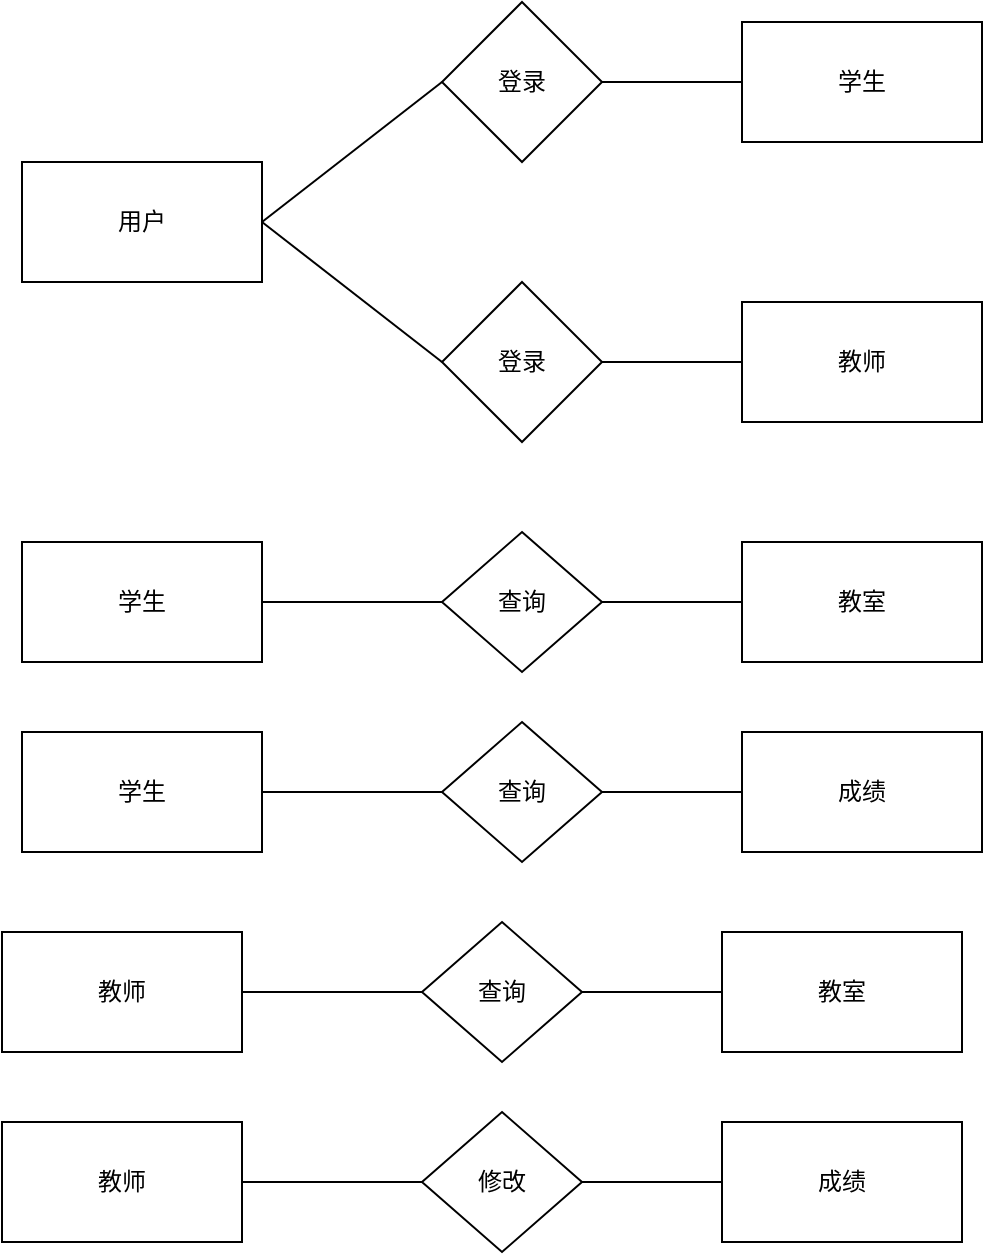 <mxfile version="25.0.3">
  <diagram id="R2lEEEUBdFMjLlhIrx00" name="Page-1">
    <mxGraphModel dx="1719" dy="753" grid="1" gridSize="10" guides="1" tooltips="1" connect="1" arrows="1" fold="1" page="1" pageScale="1" pageWidth="850" pageHeight="1100" math="0" shadow="0" extFonts="Permanent Marker^https://fonts.googleapis.com/css?family=Permanent+Marker">
      <root>
        <mxCell id="0" />
        <mxCell id="1" parent="0" />
        <mxCell id="if75Rxp205JPK9Q7uc5i-1" value="用户" style="rounded=0;whiteSpace=wrap;html=1;" vertex="1" parent="1">
          <mxGeometry x="160" y="250" width="120" height="60" as="geometry" />
        </mxCell>
        <mxCell id="if75Rxp205JPK9Q7uc5i-2" value="学生" style="rounded=0;whiteSpace=wrap;html=1;" vertex="1" parent="1">
          <mxGeometry x="520" y="180" width="120" height="60" as="geometry" />
        </mxCell>
        <mxCell id="if75Rxp205JPK9Q7uc5i-3" value="教师" style="rounded=0;whiteSpace=wrap;html=1;" vertex="1" parent="1">
          <mxGeometry x="520" y="320" width="120" height="60" as="geometry" />
        </mxCell>
        <mxCell id="if75Rxp205JPK9Q7uc5i-4" value="学生" style="rounded=0;whiteSpace=wrap;html=1;" vertex="1" parent="1">
          <mxGeometry x="160" y="440" width="120" height="60" as="geometry" />
        </mxCell>
        <mxCell id="if75Rxp205JPK9Q7uc5i-5" value="教室" style="rounded=0;whiteSpace=wrap;html=1;" vertex="1" parent="1">
          <mxGeometry x="520" y="440" width="120" height="60" as="geometry" />
        </mxCell>
        <mxCell id="if75Rxp205JPK9Q7uc5i-6" value="查询" style="rhombus;whiteSpace=wrap;html=1;" vertex="1" parent="1">
          <mxGeometry x="370" y="435" width="80" height="70" as="geometry" />
        </mxCell>
        <mxCell id="if75Rxp205JPK9Q7uc5i-11" value="" style="endArrow=none;html=1;rounded=0;exitX=1;exitY=0.5;exitDx=0;exitDy=0;entryX=0;entryY=0.5;entryDx=0;entryDy=0;" edge="1" parent="1" source="if75Rxp205JPK9Q7uc5i-4" target="if75Rxp205JPK9Q7uc5i-6">
          <mxGeometry width="50" height="50" relative="1" as="geometry">
            <mxPoint x="400" y="360" as="sourcePoint" />
            <mxPoint x="450" y="310" as="targetPoint" />
          </mxGeometry>
        </mxCell>
        <mxCell id="if75Rxp205JPK9Q7uc5i-12" value="" style="endArrow=none;html=1;rounded=0;exitX=1;exitY=0.5;exitDx=0;exitDy=0;entryX=0;entryY=0.5;entryDx=0;entryDy=0;" edge="1" parent="1" source="if75Rxp205JPK9Q7uc5i-6" target="if75Rxp205JPK9Q7uc5i-5">
          <mxGeometry width="50" height="50" relative="1" as="geometry">
            <mxPoint x="450" y="472.5" as="sourcePoint" />
            <mxPoint x="540" y="477.5" as="targetPoint" />
          </mxGeometry>
        </mxCell>
        <mxCell id="if75Rxp205JPK9Q7uc5i-13" value="学生" style="rounded=0;whiteSpace=wrap;html=1;" vertex="1" parent="1">
          <mxGeometry x="160" y="535" width="120" height="60" as="geometry" />
        </mxCell>
        <mxCell id="if75Rxp205JPK9Q7uc5i-14" value="成绩" style="rounded=0;whiteSpace=wrap;html=1;" vertex="1" parent="1">
          <mxGeometry x="520" y="535" width="120" height="60" as="geometry" />
        </mxCell>
        <mxCell id="if75Rxp205JPK9Q7uc5i-15" value="查询" style="rhombus;whiteSpace=wrap;html=1;" vertex="1" parent="1">
          <mxGeometry x="370" y="530" width="80" height="70" as="geometry" />
        </mxCell>
        <mxCell id="if75Rxp205JPK9Q7uc5i-16" value="" style="endArrow=none;html=1;rounded=0;exitX=1;exitY=0.5;exitDx=0;exitDy=0;entryX=0;entryY=0.5;entryDx=0;entryDy=0;" edge="1" parent="1" source="if75Rxp205JPK9Q7uc5i-13" target="if75Rxp205JPK9Q7uc5i-15">
          <mxGeometry width="50" height="50" relative="1" as="geometry">
            <mxPoint x="400" y="455" as="sourcePoint" />
            <mxPoint x="450" y="405" as="targetPoint" />
          </mxGeometry>
        </mxCell>
        <mxCell id="if75Rxp205JPK9Q7uc5i-17" value="" style="endArrow=none;html=1;rounded=0;exitX=1;exitY=0.5;exitDx=0;exitDy=0;entryX=0;entryY=0.5;entryDx=0;entryDy=0;" edge="1" parent="1" source="if75Rxp205JPK9Q7uc5i-15" target="if75Rxp205JPK9Q7uc5i-14">
          <mxGeometry width="50" height="50" relative="1" as="geometry">
            <mxPoint x="450" y="567.5" as="sourcePoint" />
            <mxPoint x="540" y="572.5" as="targetPoint" />
          </mxGeometry>
        </mxCell>
        <mxCell id="if75Rxp205JPK9Q7uc5i-20" value="教师" style="rounded=0;whiteSpace=wrap;html=1;" vertex="1" parent="1">
          <mxGeometry x="150" y="635" width="120" height="60" as="geometry" />
        </mxCell>
        <mxCell id="if75Rxp205JPK9Q7uc5i-21" value="教室" style="rounded=0;whiteSpace=wrap;html=1;" vertex="1" parent="1">
          <mxGeometry x="510" y="635" width="120" height="60" as="geometry" />
        </mxCell>
        <mxCell id="if75Rxp205JPK9Q7uc5i-22" value="查询" style="rhombus;whiteSpace=wrap;html=1;" vertex="1" parent="1">
          <mxGeometry x="360" y="630" width="80" height="70" as="geometry" />
        </mxCell>
        <mxCell id="if75Rxp205JPK9Q7uc5i-23" value="" style="endArrow=none;html=1;rounded=0;exitX=1;exitY=0.5;exitDx=0;exitDy=0;entryX=0;entryY=0.5;entryDx=0;entryDy=0;" edge="1" parent="1" source="if75Rxp205JPK9Q7uc5i-20" target="if75Rxp205JPK9Q7uc5i-22">
          <mxGeometry width="50" height="50" relative="1" as="geometry">
            <mxPoint x="390" y="555" as="sourcePoint" />
            <mxPoint x="440" y="505" as="targetPoint" />
          </mxGeometry>
        </mxCell>
        <mxCell id="if75Rxp205JPK9Q7uc5i-24" value="" style="endArrow=none;html=1;rounded=0;exitX=1;exitY=0.5;exitDx=0;exitDy=0;entryX=0;entryY=0.5;entryDx=0;entryDy=0;" edge="1" parent="1" source="if75Rxp205JPK9Q7uc5i-22" target="if75Rxp205JPK9Q7uc5i-21">
          <mxGeometry width="50" height="50" relative="1" as="geometry">
            <mxPoint x="440" y="667.5" as="sourcePoint" />
            <mxPoint x="530" y="672.5" as="targetPoint" />
          </mxGeometry>
        </mxCell>
        <mxCell id="if75Rxp205JPK9Q7uc5i-25" value="教师" style="rounded=0;whiteSpace=wrap;html=1;" vertex="1" parent="1">
          <mxGeometry x="150" y="730" width="120" height="60" as="geometry" />
        </mxCell>
        <mxCell id="if75Rxp205JPK9Q7uc5i-26" value="成绩" style="rounded=0;whiteSpace=wrap;html=1;" vertex="1" parent="1">
          <mxGeometry x="510" y="730" width="120" height="60" as="geometry" />
        </mxCell>
        <mxCell id="if75Rxp205JPK9Q7uc5i-27" value="修改" style="rhombus;whiteSpace=wrap;html=1;" vertex="1" parent="1">
          <mxGeometry x="360" y="725" width="80" height="70" as="geometry" />
        </mxCell>
        <mxCell id="if75Rxp205JPK9Q7uc5i-28" value="" style="endArrow=none;html=1;rounded=0;exitX=1;exitY=0.5;exitDx=0;exitDy=0;entryX=0;entryY=0.5;entryDx=0;entryDy=0;" edge="1" parent="1" source="if75Rxp205JPK9Q7uc5i-25" target="if75Rxp205JPK9Q7uc5i-27">
          <mxGeometry width="50" height="50" relative="1" as="geometry">
            <mxPoint x="390" y="650" as="sourcePoint" />
            <mxPoint x="440" y="600" as="targetPoint" />
          </mxGeometry>
        </mxCell>
        <mxCell id="if75Rxp205JPK9Q7uc5i-29" value="" style="endArrow=none;html=1;rounded=0;exitX=1;exitY=0.5;exitDx=0;exitDy=0;entryX=0;entryY=0.5;entryDx=0;entryDy=0;" edge="1" parent="1" source="if75Rxp205JPK9Q7uc5i-27" target="if75Rxp205JPK9Q7uc5i-26">
          <mxGeometry width="50" height="50" relative="1" as="geometry">
            <mxPoint x="440" y="762.5" as="sourcePoint" />
            <mxPoint x="530" y="767.5" as="targetPoint" />
          </mxGeometry>
        </mxCell>
        <mxCell id="if75Rxp205JPK9Q7uc5i-30" value="登录" style="rhombus;whiteSpace=wrap;html=1;" vertex="1" parent="1">
          <mxGeometry x="370" y="310" width="80" height="80" as="geometry" />
        </mxCell>
        <mxCell id="if75Rxp205JPK9Q7uc5i-31" value="登录" style="rhombus;whiteSpace=wrap;html=1;" vertex="1" parent="1">
          <mxGeometry x="370" y="170" width="80" height="80" as="geometry" />
        </mxCell>
        <mxCell id="if75Rxp205JPK9Q7uc5i-32" value="" style="endArrow=none;html=1;rounded=0;exitX=1;exitY=0.5;exitDx=0;exitDy=0;entryX=0;entryY=0.5;entryDx=0;entryDy=0;" edge="1" parent="1" source="if75Rxp205JPK9Q7uc5i-1" target="if75Rxp205JPK9Q7uc5i-30">
          <mxGeometry width="50" height="50" relative="1" as="geometry">
            <mxPoint x="370" y="410" as="sourcePoint" />
            <mxPoint x="420" y="360" as="targetPoint" />
          </mxGeometry>
        </mxCell>
        <mxCell id="if75Rxp205JPK9Q7uc5i-33" value="" style="endArrow=none;html=1;rounded=0;exitX=1;exitY=0.5;exitDx=0;exitDy=0;entryX=0;entryY=0.5;entryDx=0;entryDy=0;" edge="1" parent="1" source="if75Rxp205JPK9Q7uc5i-30" target="if75Rxp205JPK9Q7uc5i-3">
          <mxGeometry width="50" height="50" relative="1" as="geometry">
            <mxPoint x="460" y="350" as="sourcePoint" />
            <mxPoint x="510" y="300" as="targetPoint" />
          </mxGeometry>
        </mxCell>
        <mxCell id="if75Rxp205JPK9Q7uc5i-34" value="" style="endArrow=none;html=1;rounded=0;entryX=0;entryY=0.5;entryDx=0;entryDy=0;exitX=1;exitY=0.5;exitDx=0;exitDy=0;" edge="1" parent="1" source="if75Rxp205JPK9Q7uc5i-31" target="if75Rxp205JPK9Q7uc5i-2">
          <mxGeometry width="50" height="50" relative="1" as="geometry">
            <mxPoint x="460" y="200" as="sourcePoint" />
            <mxPoint x="510" y="150" as="targetPoint" />
          </mxGeometry>
        </mxCell>
        <mxCell id="if75Rxp205JPK9Q7uc5i-35" value="" style="endArrow=none;html=1;rounded=0;exitX=1;exitY=0.5;exitDx=0;exitDy=0;entryX=0;entryY=0.5;entryDx=0;entryDy=0;" edge="1" parent="1" source="if75Rxp205JPK9Q7uc5i-1" target="if75Rxp205JPK9Q7uc5i-31">
          <mxGeometry width="50" height="50" relative="1" as="geometry">
            <mxPoint x="300" y="220" as="sourcePoint" />
            <mxPoint x="350" y="170" as="targetPoint" />
          </mxGeometry>
        </mxCell>
      </root>
    </mxGraphModel>
  </diagram>
</mxfile>

